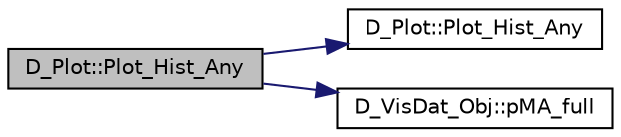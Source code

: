 digraph "D_Plot::Plot_Hist_Any"
{
 // LATEX_PDF_SIZE
  edge [fontname="Helvetica",fontsize="10",labelfontname="Helvetica",labelfontsize="10"];
  node [fontname="Helvetica",fontsize="10",shape=record];
  rankdir="LR";
  Node1 [label="D_Plot::Plot_Hist_Any",height=0.2,width=0.4,color="black", fillcolor="grey75", style="filled", fontcolor="black",tooltip=" "];
  Node1 -> Node2 [color="midnightblue",fontsize="10",style="solid",fontname="Helvetica"];
  Node2 [label="D_Plot::Plot_Hist_Any",height=0.2,width=0.4,color="black", fillcolor="white", style="filled",URL="$class_d___plot.html#a2b12990610df41fff8cf5617d429ae03",tooltip=" "];
  Node1 -> Node3 [color="midnightblue",fontsize="10",style="solid",fontname="Helvetica"];
  Node3 [label="D_VisDat_Obj::pMA_full",height=0.2,width=0.4,color="black", fillcolor="white", style="filled",URL="$class_d___vis_dat___obj.html#a1b759f59f5c13875d94961642bdd943e",tooltip=" "];
}
